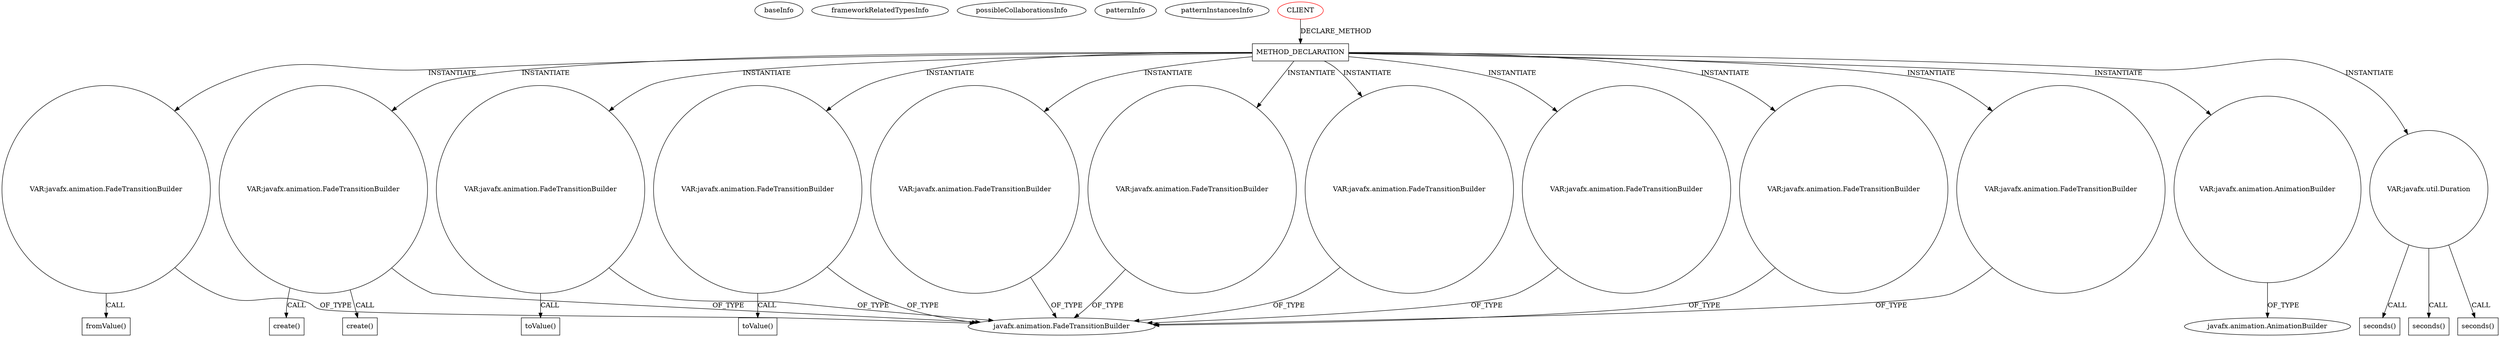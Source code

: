 digraph {
baseInfo[graphId=4378,category="pattern",isAnonymous=false,possibleRelation=false]
frameworkRelatedTypesInfo[]
possibleCollaborationsInfo[]
patternInfo[frequency=2.0,patternRootClient=0]
patternInstancesInfo[0="7thwheel-medaka-chan~/7thwheel-medaka-chan/medaka-chan-master/src/seventhwheel/pos/controller/MainController.java~MainController~25",1="Maxxa-MT-common~/Maxxa-MT-common/MT-common-master/src/cz/commons/example/graphics/branchNode/BranchElementExample.java~BranchElementExample~916"]
72[label="javafx.animation.FadeTransitionBuilder",vertexType="FRAMEWORK_CLASS_TYPE",isFrameworkType=false]
211[label="VAR:javafx.animation.FadeTransitionBuilder",vertexType="VARIABLE_EXPRESION",isFrameworkType=false,shape=circle]
212[label="fromValue()",vertexType="INSIDE_CALL",isFrameworkType=false,shape=box]
4[label="METHOD_DECLARATION",vertexType="CLIENT_METHOD_DECLARATION",isFrameworkType=false,shape=box]
0[label="CLIENT",vertexType="ROOT_CLIENT_CLASS_DECLARATION",isFrameworkType=false,color=red]
249[label="VAR:javafx.animation.AnimationBuilder",vertexType="VARIABLE_EXPRESION",isFrameworkType=false,shape=circle]
63[label="javafx.animation.AnimationBuilder",vertexType="FRAMEWORK_CLASS_TYPE",isFrameworkType=false]
91[label="VAR:javafx.util.Duration",vertexType="VARIABLE_EXPRESION",isFrameworkType=false,shape=circle]
223[label="seconds()",vertexType="INSIDE_CALL",isFrameworkType=false,shape=box]
267[label="seconds()",vertexType="INSIDE_CALL",isFrameworkType=false,shape=box]
245[label="seconds()",vertexType="INSIDE_CALL",isFrameworkType=false,shape=box]
88[label="VAR:javafx.animation.FadeTransitionBuilder",vertexType="VARIABLE_EXPRESION",isFrameworkType=false,shape=circle]
149[label="create()",vertexType="INSIDE_CALL",isFrameworkType=false,shape=box]
265[label="create()",vertexType="INSIDE_CALL",isFrameworkType=false,shape=box]
76[label="VAR:javafx.animation.FadeTransitionBuilder",vertexType="VARIABLE_EXPRESION",isFrameworkType=false,shape=circle]
77[label="toValue()",vertexType="INSIDE_CALL",isFrameworkType=false,shape=box]
274[label="VAR:javafx.animation.FadeTransitionBuilder",vertexType="VARIABLE_EXPRESION",isFrameworkType=false,shape=circle]
275[label="toValue()",vertexType="INSIDE_CALL",isFrameworkType=false,shape=box]
258[label="VAR:javafx.animation.FadeTransitionBuilder",vertexType="VARIABLE_EXPRESION",isFrameworkType=false,shape=circle]
261[label="VAR:javafx.animation.FadeTransitionBuilder",vertexType="VARIABLE_EXPRESION",isFrameworkType=false,shape=circle]
139[label="VAR:javafx.animation.FadeTransitionBuilder",vertexType="VARIABLE_EXPRESION",isFrameworkType=false,shape=circle]
246[label="VAR:javafx.animation.FadeTransitionBuilder",vertexType="VARIABLE_EXPRESION",isFrameworkType=false,shape=circle]
277[label="VAR:javafx.animation.FadeTransitionBuilder",vertexType="VARIABLE_EXPRESION",isFrameworkType=false,shape=circle]
252[label="VAR:javafx.animation.FadeTransitionBuilder",vertexType="VARIABLE_EXPRESION",isFrameworkType=false,shape=circle]
274->72[label="OF_TYPE"]
252->72[label="OF_TYPE"]
274->275[label="CALL"]
277->72[label="OF_TYPE"]
0->4[label="DECLARE_METHOD"]
4->91[label="INSTANTIATE"]
4->258[label="INSTANTIATE"]
4->274[label="INSTANTIATE"]
4->76[label="INSTANTIATE"]
4->139[label="INSTANTIATE"]
88->72[label="OF_TYPE"]
4->249[label="INSTANTIATE"]
4->88[label="INSTANTIATE"]
91->245[label="CALL"]
211->212[label="CALL"]
4->261[label="INSTANTIATE"]
91->267[label="CALL"]
4->252[label="INSTANTIATE"]
139->72[label="OF_TYPE"]
4->277[label="INSTANTIATE"]
88->149[label="CALL"]
261->72[label="OF_TYPE"]
258->72[label="OF_TYPE"]
4->246[label="INSTANTIATE"]
211->72[label="OF_TYPE"]
76->72[label="OF_TYPE"]
88->265[label="CALL"]
246->72[label="OF_TYPE"]
4->211[label="INSTANTIATE"]
76->77[label="CALL"]
91->223[label="CALL"]
249->63[label="OF_TYPE"]
}
